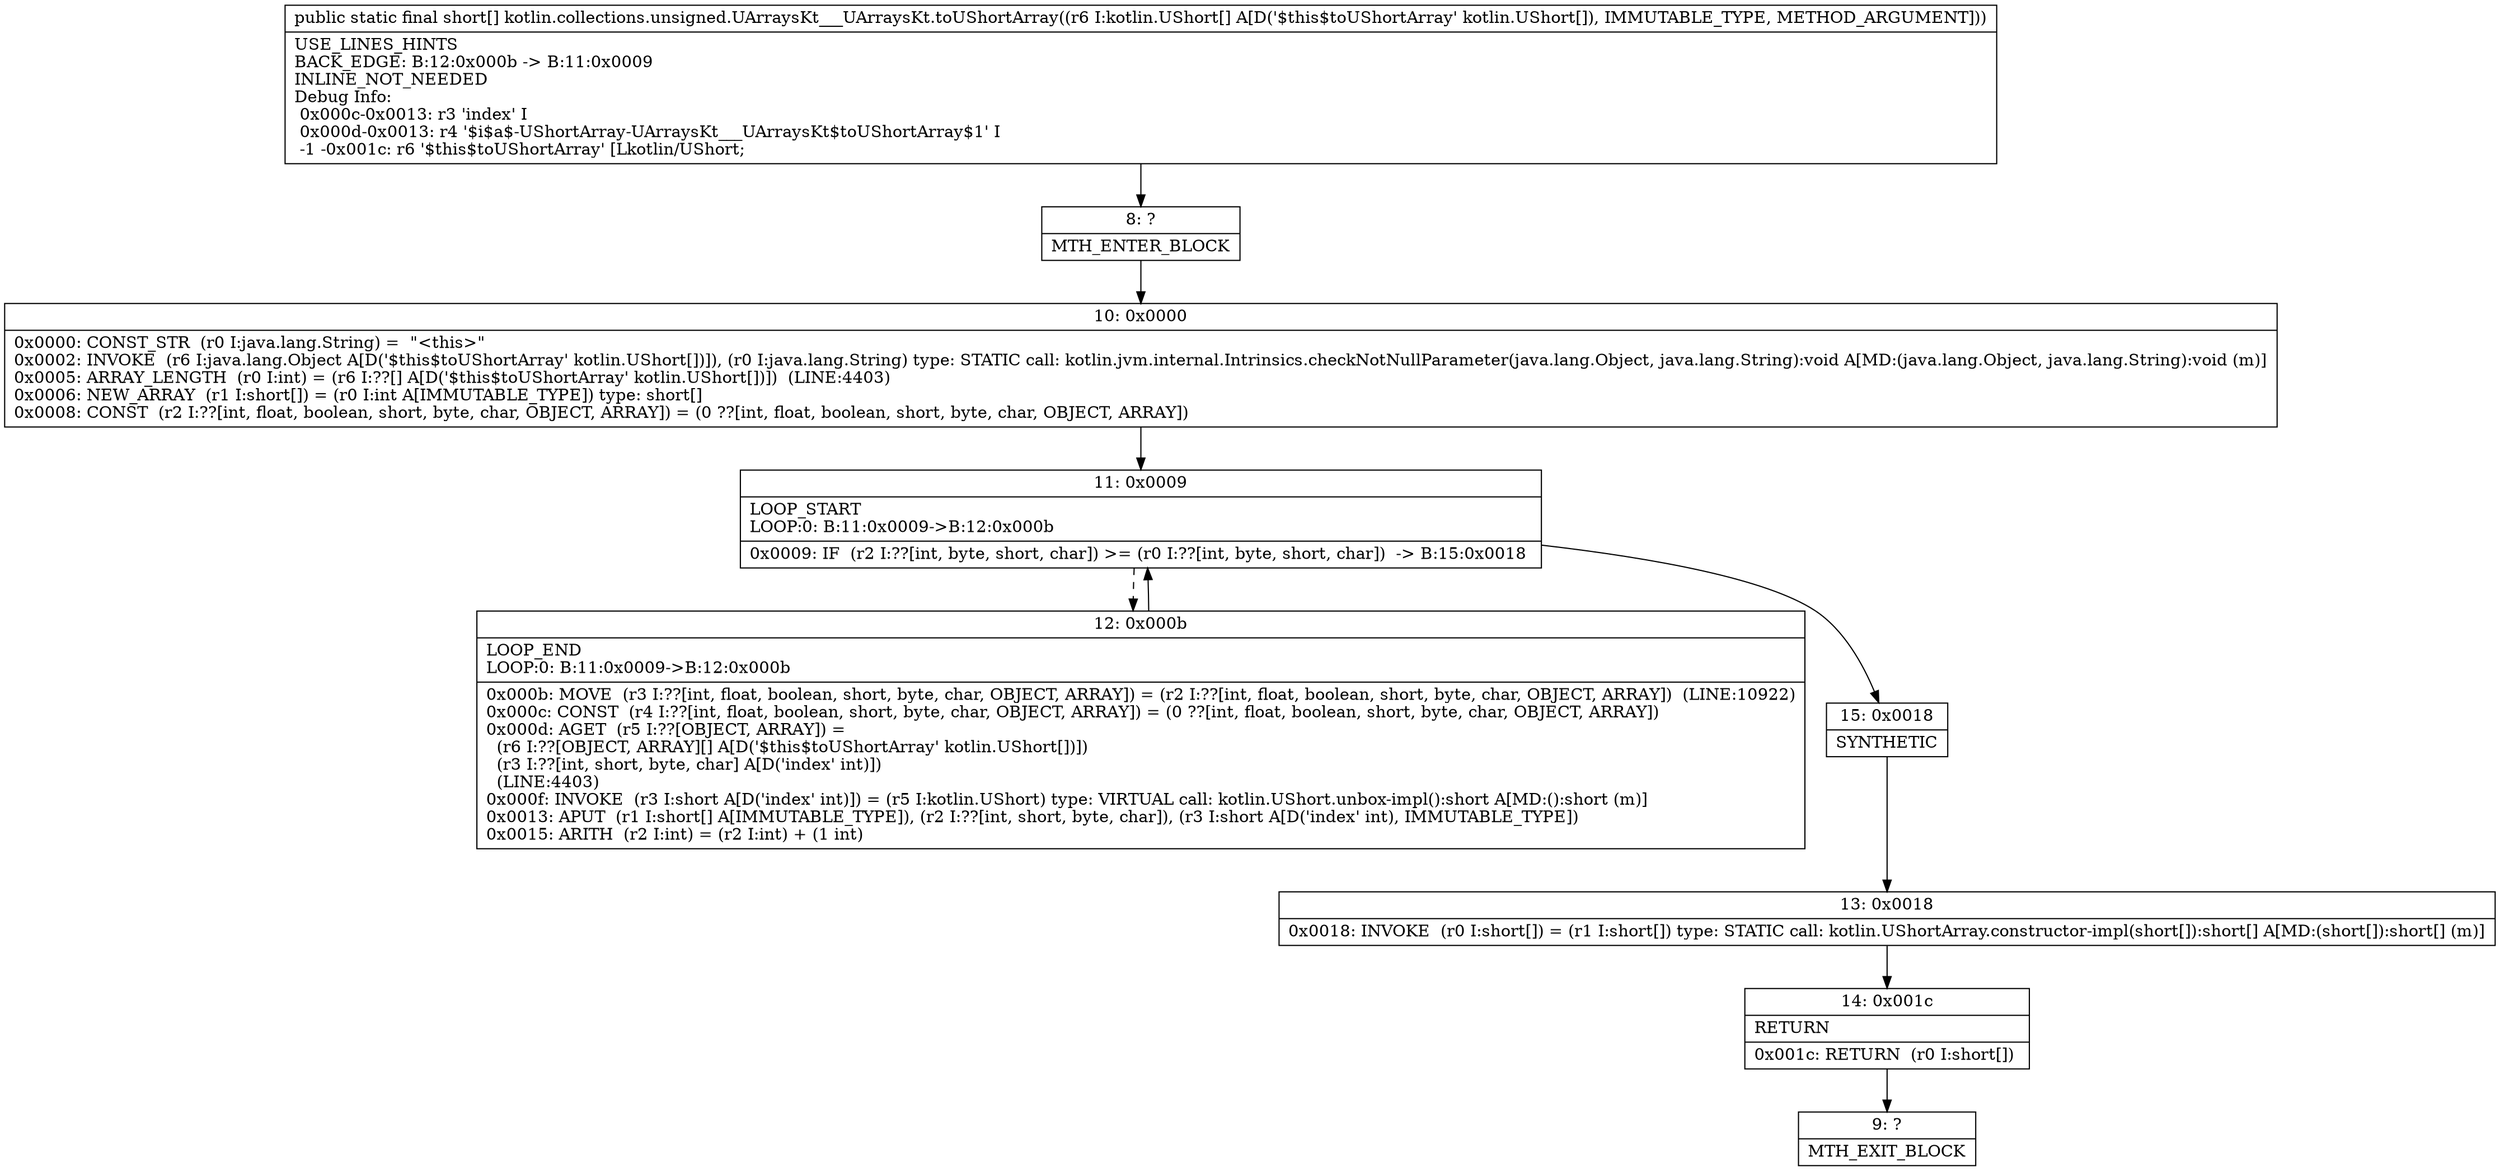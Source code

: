 digraph "CFG forkotlin.collections.unsigned.UArraysKt___UArraysKt.toUShortArray([Lkotlin\/UShort;)[S" {
Node_8 [shape=record,label="{8\:\ ?|MTH_ENTER_BLOCK\l}"];
Node_10 [shape=record,label="{10\:\ 0x0000|0x0000: CONST_STR  (r0 I:java.lang.String) =  \"\<this\>\" \l0x0002: INVOKE  (r6 I:java.lang.Object A[D('$this$toUShortArray' kotlin.UShort[])]), (r0 I:java.lang.String) type: STATIC call: kotlin.jvm.internal.Intrinsics.checkNotNullParameter(java.lang.Object, java.lang.String):void A[MD:(java.lang.Object, java.lang.String):void (m)]\l0x0005: ARRAY_LENGTH  (r0 I:int) = (r6 I:??[] A[D('$this$toUShortArray' kotlin.UShort[])])  (LINE:4403)\l0x0006: NEW_ARRAY  (r1 I:short[]) = (r0 I:int A[IMMUTABLE_TYPE]) type: short[] \l0x0008: CONST  (r2 I:??[int, float, boolean, short, byte, char, OBJECT, ARRAY]) = (0 ??[int, float, boolean, short, byte, char, OBJECT, ARRAY]) \l}"];
Node_11 [shape=record,label="{11\:\ 0x0009|LOOP_START\lLOOP:0: B:11:0x0009\-\>B:12:0x000b\l|0x0009: IF  (r2 I:??[int, byte, short, char]) \>= (r0 I:??[int, byte, short, char])  \-\> B:15:0x0018 \l}"];
Node_12 [shape=record,label="{12\:\ 0x000b|LOOP_END\lLOOP:0: B:11:0x0009\-\>B:12:0x000b\l|0x000b: MOVE  (r3 I:??[int, float, boolean, short, byte, char, OBJECT, ARRAY]) = (r2 I:??[int, float, boolean, short, byte, char, OBJECT, ARRAY])  (LINE:10922)\l0x000c: CONST  (r4 I:??[int, float, boolean, short, byte, char, OBJECT, ARRAY]) = (0 ??[int, float, boolean, short, byte, char, OBJECT, ARRAY]) \l0x000d: AGET  (r5 I:??[OBJECT, ARRAY]) = \l  (r6 I:??[OBJECT, ARRAY][] A[D('$this$toUShortArray' kotlin.UShort[])])\l  (r3 I:??[int, short, byte, char] A[D('index' int)])\l  (LINE:4403)\l0x000f: INVOKE  (r3 I:short A[D('index' int)]) = (r5 I:kotlin.UShort) type: VIRTUAL call: kotlin.UShort.unbox\-impl():short A[MD:():short (m)]\l0x0013: APUT  (r1 I:short[] A[IMMUTABLE_TYPE]), (r2 I:??[int, short, byte, char]), (r3 I:short A[D('index' int), IMMUTABLE_TYPE]) \l0x0015: ARITH  (r2 I:int) = (r2 I:int) + (1 int) \l}"];
Node_15 [shape=record,label="{15\:\ 0x0018|SYNTHETIC\l}"];
Node_13 [shape=record,label="{13\:\ 0x0018|0x0018: INVOKE  (r0 I:short[]) = (r1 I:short[]) type: STATIC call: kotlin.UShortArray.constructor\-impl(short[]):short[] A[MD:(short[]):short[] (m)]\l}"];
Node_14 [shape=record,label="{14\:\ 0x001c|RETURN\l|0x001c: RETURN  (r0 I:short[]) \l}"];
Node_9 [shape=record,label="{9\:\ ?|MTH_EXIT_BLOCK\l}"];
MethodNode[shape=record,label="{public static final short[] kotlin.collections.unsigned.UArraysKt___UArraysKt.toUShortArray((r6 I:kotlin.UShort[] A[D('$this$toUShortArray' kotlin.UShort[]), IMMUTABLE_TYPE, METHOD_ARGUMENT]))  | USE_LINES_HINTS\lBACK_EDGE: B:12:0x000b \-\> B:11:0x0009\lINLINE_NOT_NEEDED\lDebug Info:\l  0x000c\-0x0013: r3 'index' I\l  0x000d\-0x0013: r4 '$i$a$\-UShortArray\-UArraysKt___UArraysKt$toUShortArray$1' I\l  \-1 \-0x001c: r6 '$this$toUShortArray' [Lkotlin\/UShort;\l}"];
MethodNode -> Node_8;Node_8 -> Node_10;
Node_10 -> Node_11;
Node_11 -> Node_12[style=dashed];
Node_11 -> Node_15;
Node_12 -> Node_11;
Node_15 -> Node_13;
Node_13 -> Node_14;
Node_14 -> Node_9;
}

